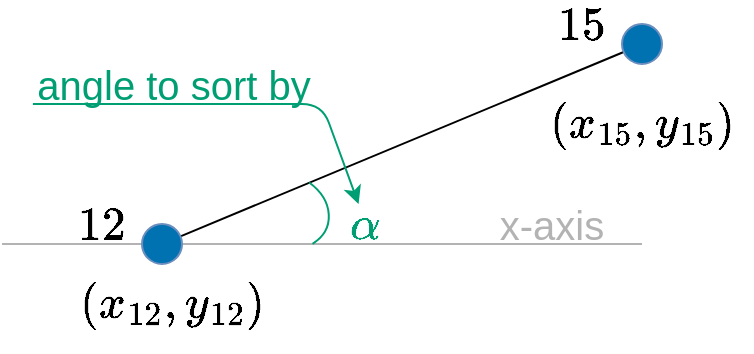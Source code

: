 <mxfile>
    <diagram id="o-LtjQCrtthywkRfx0n5" name="Page-1">
        <mxGraphModel dx="519" dy="412" grid="1" gridSize="10" guides="1" tooltips="1" connect="1" arrows="1" fold="1" page="1" pageScale="1" pageWidth="850" pageHeight="1100" math="1" shadow="0">
            <root>
                <mxCell id="0"/>
                <mxCell id="1" parent="0"/>
                <mxCell id="cySrC5GhPG5ZmhvcfBr7-1" value="" style="endArrow=none;html=1;exitX=0.072;exitY=0.688;exitDx=0;exitDy=0;exitPerimeter=0;" parent="1" source="cySrC5GhPG5ZmhvcfBr7-4" target="cySrC5GhPG5ZmhvcfBr7-2" edge="1">
                    <mxGeometry width="50" height="50" relative="1" as="geometry">
                        <mxPoint x="480" y="370" as="sourcePoint"/>
                        <mxPoint x="430" y="290" as="targetPoint"/>
                    </mxGeometry>
                </mxCell>
                <mxCell id="cySrC5GhPG5ZmhvcfBr7-3" value="$$12$$" style="text;html=1;strokeColor=none;fillColor=none;align=center;verticalAlign=middle;whiteSpace=wrap;rounded=0;strokeWidth=3;fontSize=20;" parent="1" vertex="1">
                    <mxGeometry x="190" y="440" width="40" height="20" as="geometry"/>
                </mxCell>
                <mxCell id="cySrC5GhPG5ZmhvcfBr7-6" value="" style="endArrow=none;html=1;fontSize=20;strokeColor=#B3B3B3;" parent="1" edge="1">
                    <mxGeometry width="50" height="50" relative="1" as="geometry">
                        <mxPoint x="160" y="460" as="sourcePoint"/>
                        <mxPoint x="480" y="460" as="targetPoint"/>
                    </mxGeometry>
                </mxCell>
                <mxCell id="cySrC5GhPG5ZmhvcfBr7-4" value="" style="ellipse;whiteSpace=wrap;html=1;aspect=fixed;strokeColor=#6c8ebf;fillColor=#0072B2;" parent="1" vertex="1">
                    <mxGeometry x="470" y="350" width="20" height="20" as="geometry"/>
                </mxCell>
                <mxCell id="cySrC5GhPG5ZmhvcfBr7-5" value="$$15$$" style="text;html=1;strokeColor=none;fillColor=none;align=center;verticalAlign=middle;whiteSpace=wrap;rounded=0;strokeWidth=3;fontSize=20;" parent="1" vertex="1">
                    <mxGeometry x="430" y="340" width="40" height="20" as="geometry"/>
                </mxCell>
                <mxCell id="cySrC5GhPG5ZmhvcfBr7-2" value="" style="ellipse;whiteSpace=wrap;html=1;aspect=fixed;strokeColor=#6c8ebf;fillColor=#0072B2;" parent="1" vertex="1">
                    <mxGeometry x="230" y="450" width="20" height="20" as="geometry"/>
                </mxCell>
                <mxCell id="cySrC5GhPG5ZmhvcfBr7-7" value="x-axis" style="text;html=1;strokeColor=none;fillColor=none;align=center;verticalAlign=middle;whiteSpace=wrap;rounded=0;strokeWidth=3;fontSize=20;fontColor=#B3B3B3;" parent="1" vertex="1">
                    <mxGeometry x="380" y="440" width="110" height="20" as="geometry"/>
                </mxCell>
                <mxCell id="cySrC5GhPG5ZmhvcfBr7-9" value="" style="verticalLabelPosition=bottom;verticalAlign=top;html=1;shape=mxgraph.basic.arc;startAngle=0.827;endAngle=0.097;fontSize=20;strokeWidth=1;rotation=105;fillColor=#009E73;strokeColor=#009E73;" parent="1" vertex="1">
                    <mxGeometry x="276.96" y="416.29" width="40" height="53.71" as="geometry"/>
                </mxCell>
                <mxCell id="cySrC5GhPG5ZmhvcfBr7-11" value="angle to sort by" style="text;html=1;fillColor=none;align=center;verticalAlign=middle;whiteSpace=wrap;rounded=0;strokeWidth=3;fontSize=20;fontColor=#009E73;" parent="1" vertex="1">
                    <mxGeometry x="175.44" y="370" width="141.52" height="20" as="geometry"/>
                </mxCell>
                <mxCell id="cySrC5GhPG5ZmhvcfBr7-14" value="" style="endArrow=classic;html=1;labelBackgroundColor=#009E73;fontSize=20;exitX=0;exitY=1;exitDx=0;exitDy=0;fontColor=#009E73;strokeColor=#009E73;" parent="1" source="cySrC5GhPG5ZmhvcfBr7-11" target="cySrC5GhPG5ZmhvcfBr7-16" edge="1">
                    <mxGeometry width="50" height="50" relative="1" as="geometry">
                        <mxPoint x="320" y="500" as="sourcePoint"/>
                        <mxPoint x="370" y="450" as="targetPoint"/>
                        <Array as="points">
                            <mxPoint x="320" y="390"/>
                        </Array>
                    </mxGeometry>
                </mxCell>
                <mxCell id="cySrC5GhPG5ZmhvcfBr7-15" value="$$(x_{12}, y_{12})$$" style="text;html=1;strokeColor=none;fillColor=none;align=center;verticalAlign=middle;whiteSpace=wrap;rounded=0;strokeWidth=3;fontSize=20;" parent="1" vertex="1">
                    <mxGeometry x="190" y="480" width="110" height="20" as="geometry"/>
                </mxCell>
                <mxCell id="cySrC5GhPG5ZmhvcfBr7-16" value="$$\alpha$$" style="text;html=1;fillColor=none;align=center;verticalAlign=middle;whiteSpace=wrap;rounded=0;strokeWidth=3;fontSize=20;fontColor=#009E73;" parent="1" vertex="1">
                    <mxGeometry x="316.96" y="440" width="50" height="20" as="geometry"/>
                </mxCell>
                <mxCell id="cySrC5GhPG5ZmhvcfBr7-17" value="$$(x_{15}, y_{15})$$" style="text;html=1;strokeColor=none;fillColor=none;align=center;verticalAlign=middle;whiteSpace=wrap;rounded=0;strokeWidth=3;fontSize=20;" parent="1" vertex="1">
                    <mxGeometry x="425" y="390" width="110" height="20" as="geometry"/>
                </mxCell>
            </root>
        </mxGraphModel>
    </diagram>
</mxfile>